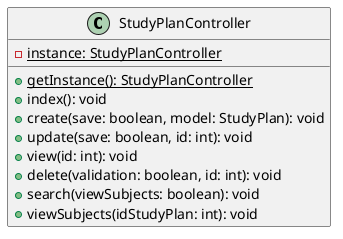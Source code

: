 @startuml

class StudyPlanController {
    - {static} instance: StudyPlanController

    + {static} getInstance(): StudyPlanController
    + index(): void
    + create(save: boolean, model: StudyPlan): void
    + update(save: boolean, id: int): void
    + view(id: int): void
    + delete(validation: boolean, id: int): void
    + search(viewSubjects: boolean): void
    + viewSubjects(idStudyPlan: int): void
}

@enduml